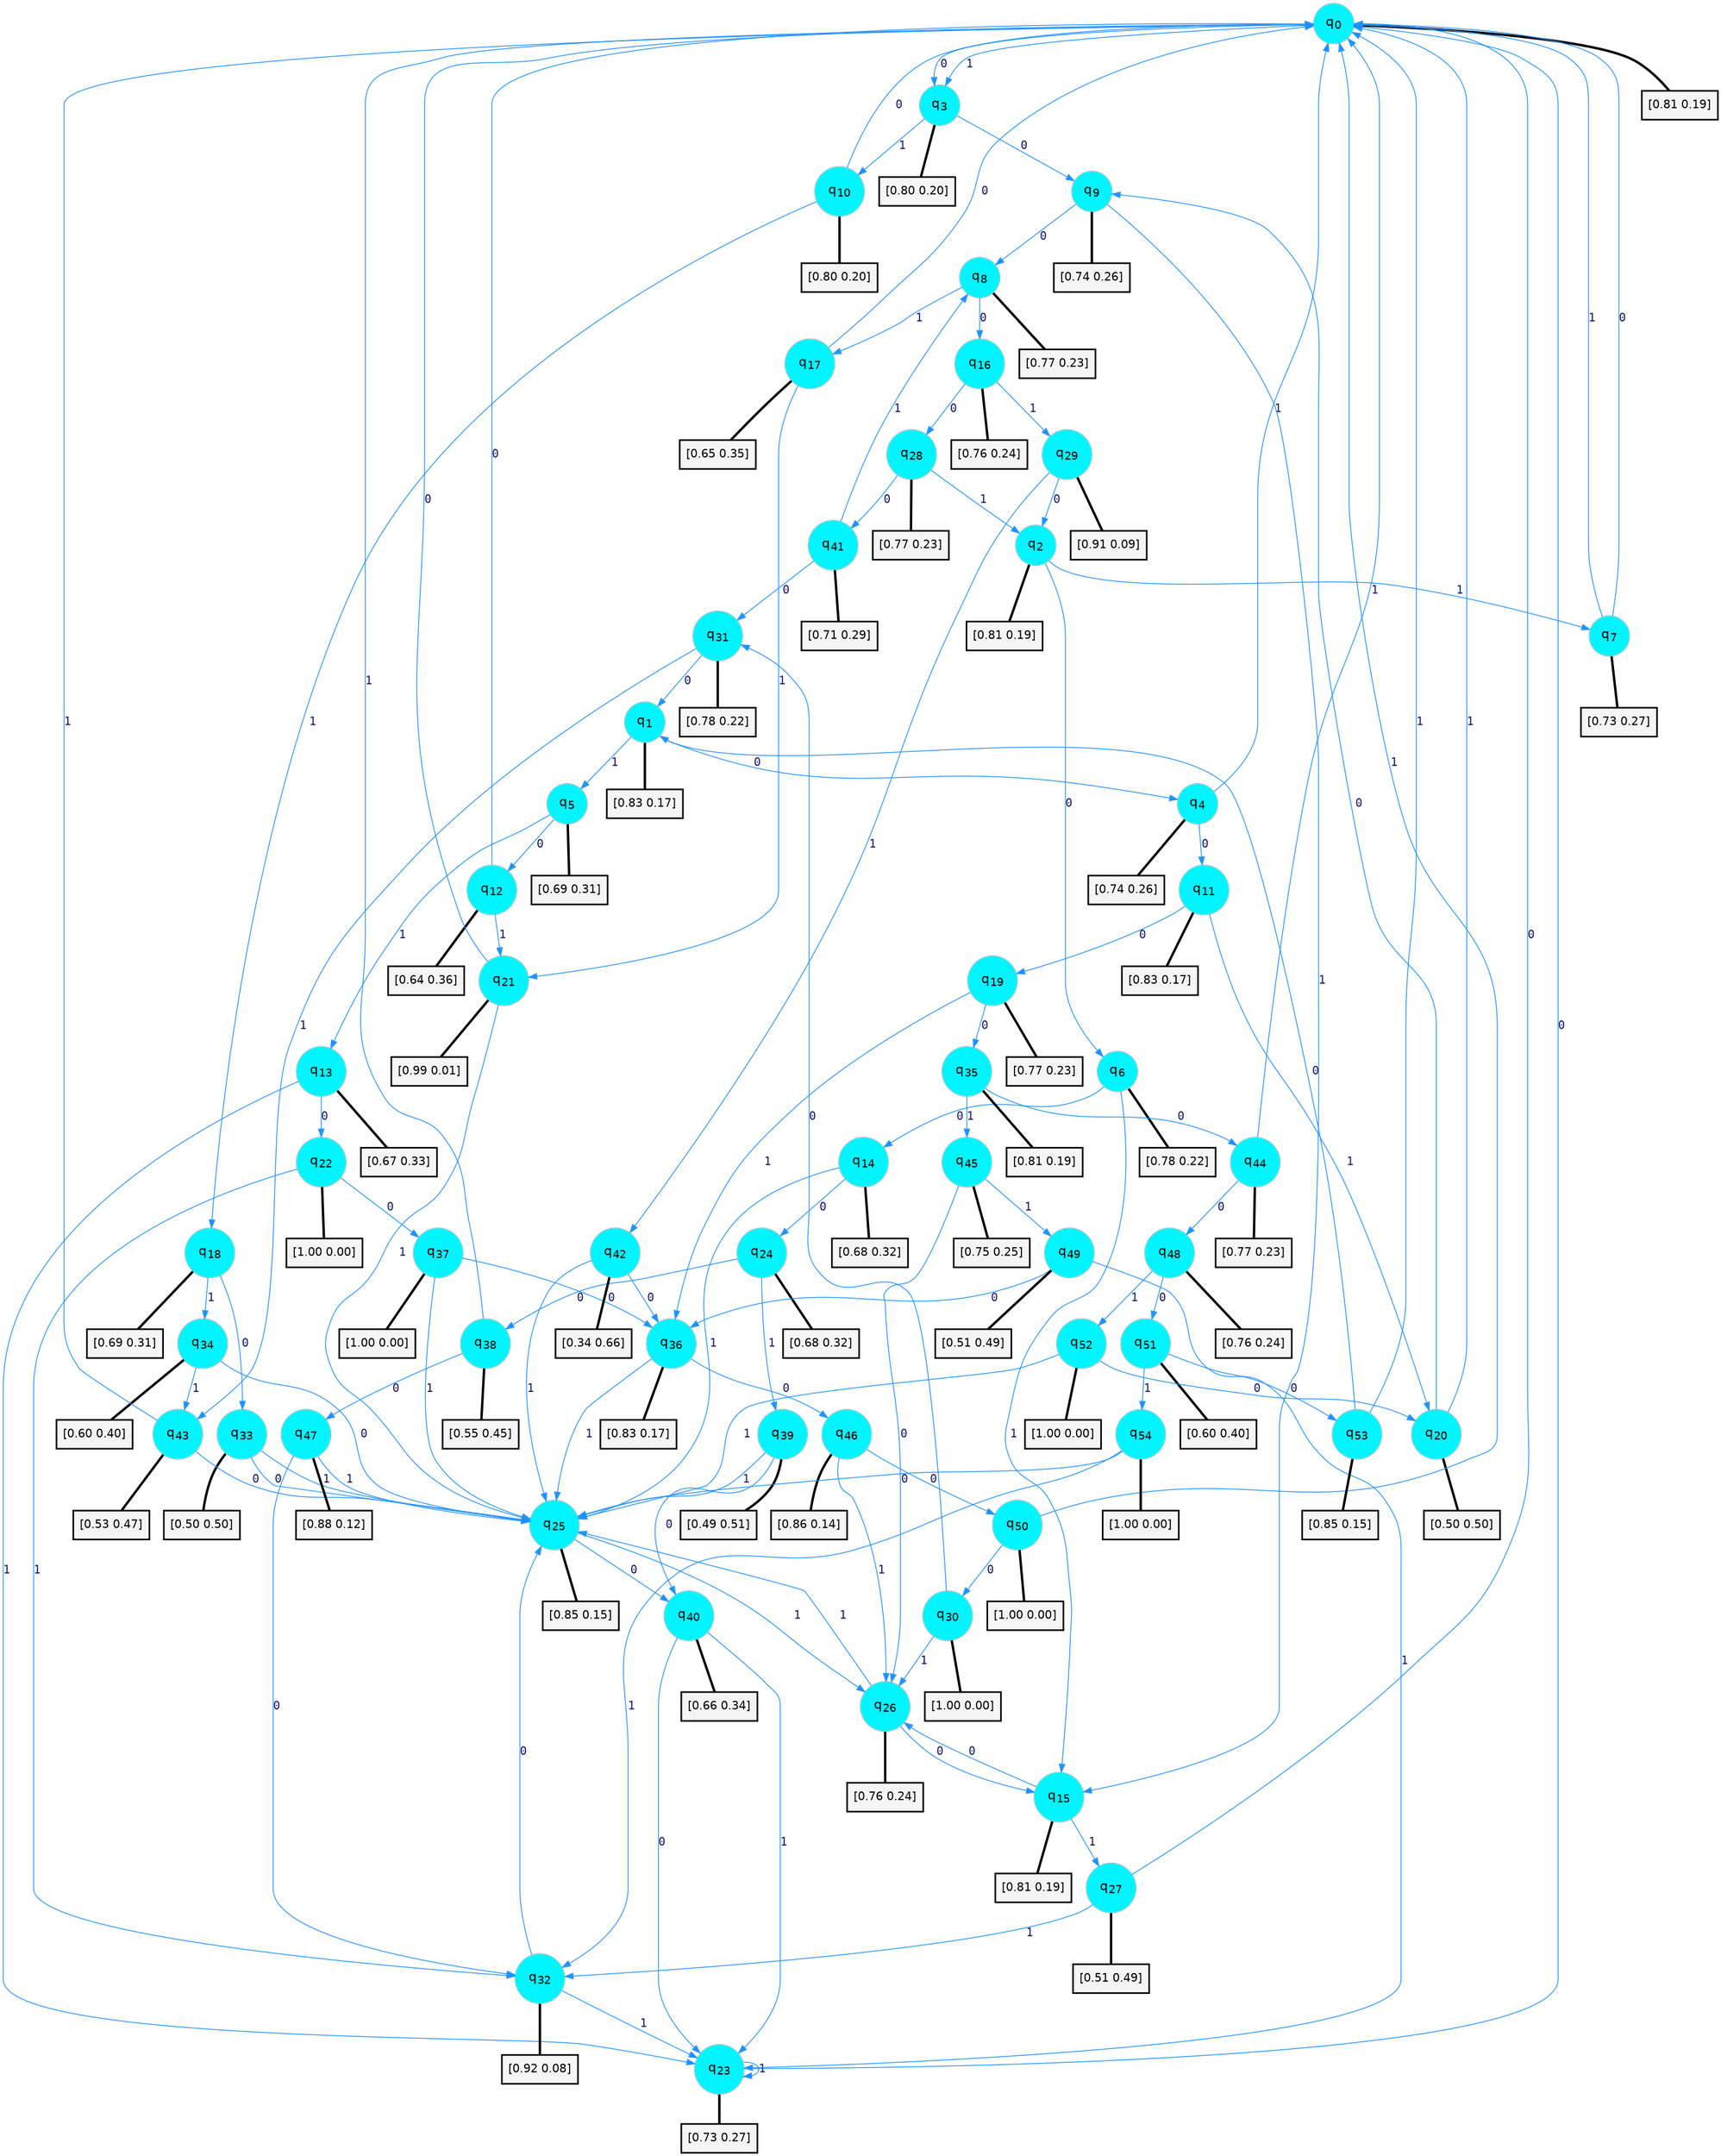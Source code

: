 digraph G {
graph [
bgcolor=transparent, dpi=300, rankdir=TD, size="40,25"];
node [
color=gray, fillcolor=turquoise1, fontcolor=black, fontname=Helvetica, fontsize=16, fontweight=bold, shape=circle, style=filled];
edge [
arrowsize=1, color=dodgerblue1, fontcolor=midnightblue, fontname=courier, fontweight=bold, penwidth=1, style=solid, weight=20];
0[label=<q<SUB>0</SUB>>];
1[label=<q<SUB>1</SUB>>];
2[label=<q<SUB>2</SUB>>];
3[label=<q<SUB>3</SUB>>];
4[label=<q<SUB>4</SUB>>];
5[label=<q<SUB>5</SUB>>];
6[label=<q<SUB>6</SUB>>];
7[label=<q<SUB>7</SUB>>];
8[label=<q<SUB>8</SUB>>];
9[label=<q<SUB>9</SUB>>];
10[label=<q<SUB>10</SUB>>];
11[label=<q<SUB>11</SUB>>];
12[label=<q<SUB>12</SUB>>];
13[label=<q<SUB>13</SUB>>];
14[label=<q<SUB>14</SUB>>];
15[label=<q<SUB>15</SUB>>];
16[label=<q<SUB>16</SUB>>];
17[label=<q<SUB>17</SUB>>];
18[label=<q<SUB>18</SUB>>];
19[label=<q<SUB>19</SUB>>];
20[label=<q<SUB>20</SUB>>];
21[label=<q<SUB>21</SUB>>];
22[label=<q<SUB>22</SUB>>];
23[label=<q<SUB>23</SUB>>];
24[label=<q<SUB>24</SUB>>];
25[label=<q<SUB>25</SUB>>];
26[label=<q<SUB>26</SUB>>];
27[label=<q<SUB>27</SUB>>];
28[label=<q<SUB>28</SUB>>];
29[label=<q<SUB>29</SUB>>];
30[label=<q<SUB>30</SUB>>];
31[label=<q<SUB>31</SUB>>];
32[label=<q<SUB>32</SUB>>];
33[label=<q<SUB>33</SUB>>];
34[label=<q<SUB>34</SUB>>];
35[label=<q<SUB>35</SUB>>];
36[label=<q<SUB>36</SUB>>];
37[label=<q<SUB>37</SUB>>];
38[label=<q<SUB>38</SUB>>];
39[label=<q<SUB>39</SUB>>];
40[label=<q<SUB>40</SUB>>];
41[label=<q<SUB>41</SUB>>];
42[label=<q<SUB>42</SUB>>];
43[label=<q<SUB>43</SUB>>];
44[label=<q<SUB>44</SUB>>];
45[label=<q<SUB>45</SUB>>];
46[label=<q<SUB>46</SUB>>];
47[label=<q<SUB>47</SUB>>];
48[label=<q<SUB>48</SUB>>];
49[label=<q<SUB>49</SUB>>];
50[label=<q<SUB>50</SUB>>];
51[label=<q<SUB>51</SUB>>];
52[label=<q<SUB>52</SUB>>];
53[label=<q<SUB>53</SUB>>];
54[label=<q<SUB>54</SUB>>];
55[label="[0.81 0.19]", shape=box,fontcolor=black, fontname=Helvetica, fontsize=14, penwidth=2, fillcolor=whitesmoke,color=black];
56[label="[0.83 0.17]", shape=box,fontcolor=black, fontname=Helvetica, fontsize=14, penwidth=2, fillcolor=whitesmoke,color=black];
57[label="[0.81 0.19]", shape=box,fontcolor=black, fontname=Helvetica, fontsize=14, penwidth=2, fillcolor=whitesmoke,color=black];
58[label="[0.80 0.20]", shape=box,fontcolor=black, fontname=Helvetica, fontsize=14, penwidth=2, fillcolor=whitesmoke,color=black];
59[label="[0.74 0.26]", shape=box,fontcolor=black, fontname=Helvetica, fontsize=14, penwidth=2, fillcolor=whitesmoke,color=black];
60[label="[0.69 0.31]", shape=box,fontcolor=black, fontname=Helvetica, fontsize=14, penwidth=2, fillcolor=whitesmoke,color=black];
61[label="[0.78 0.22]", shape=box,fontcolor=black, fontname=Helvetica, fontsize=14, penwidth=2, fillcolor=whitesmoke,color=black];
62[label="[0.73 0.27]", shape=box,fontcolor=black, fontname=Helvetica, fontsize=14, penwidth=2, fillcolor=whitesmoke,color=black];
63[label="[0.77 0.23]", shape=box,fontcolor=black, fontname=Helvetica, fontsize=14, penwidth=2, fillcolor=whitesmoke,color=black];
64[label="[0.74 0.26]", shape=box,fontcolor=black, fontname=Helvetica, fontsize=14, penwidth=2, fillcolor=whitesmoke,color=black];
65[label="[0.80 0.20]", shape=box,fontcolor=black, fontname=Helvetica, fontsize=14, penwidth=2, fillcolor=whitesmoke,color=black];
66[label="[0.83 0.17]", shape=box,fontcolor=black, fontname=Helvetica, fontsize=14, penwidth=2, fillcolor=whitesmoke,color=black];
67[label="[0.64 0.36]", shape=box,fontcolor=black, fontname=Helvetica, fontsize=14, penwidth=2, fillcolor=whitesmoke,color=black];
68[label="[0.67 0.33]", shape=box,fontcolor=black, fontname=Helvetica, fontsize=14, penwidth=2, fillcolor=whitesmoke,color=black];
69[label="[0.68 0.32]", shape=box,fontcolor=black, fontname=Helvetica, fontsize=14, penwidth=2, fillcolor=whitesmoke,color=black];
70[label="[0.81 0.19]", shape=box,fontcolor=black, fontname=Helvetica, fontsize=14, penwidth=2, fillcolor=whitesmoke,color=black];
71[label="[0.76 0.24]", shape=box,fontcolor=black, fontname=Helvetica, fontsize=14, penwidth=2, fillcolor=whitesmoke,color=black];
72[label="[0.65 0.35]", shape=box,fontcolor=black, fontname=Helvetica, fontsize=14, penwidth=2, fillcolor=whitesmoke,color=black];
73[label="[0.69 0.31]", shape=box,fontcolor=black, fontname=Helvetica, fontsize=14, penwidth=2, fillcolor=whitesmoke,color=black];
74[label="[0.77 0.23]", shape=box,fontcolor=black, fontname=Helvetica, fontsize=14, penwidth=2, fillcolor=whitesmoke,color=black];
75[label="[0.50 0.50]", shape=box,fontcolor=black, fontname=Helvetica, fontsize=14, penwidth=2, fillcolor=whitesmoke,color=black];
76[label="[0.99 0.01]", shape=box,fontcolor=black, fontname=Helvetica, fontsize=14, penwidth=2, fillcolor=whitesmoke,color=black];
77[label="[1.00 0.00]", shape=box,fontcolor=black, fontname=Helvetica, fontsize=14, penwidth=2, fillcolor=whitesmoke,color=black];
78[label="[0.73 0.27]", shape=box,fontcolor=black, fontname=Helvetica, fontsize=14, penwidth=2, fillcolor=whitesmoke,color=black];
79[label="[0.68 0.32]", shape=box,fontcolor=black, fontname=Helvetica, fontsize=14, penwidth=2, fillcolor=whitesmoke,color=black];
80[label="[0.85 0.15]", shape=box,fontcolor=black, fontname=Helvetica, fontsize=14, penwidth=2, fillcolor=whitesmoke,color=black];
81[label="[0.76 0.24]", shape=box,fontcolor=black, fontname=Helvetica, fontsize=14, penwidth=2, fillcolor=whitesmoke,color=black];
82[label="[0.51 0.49]", shape=box,fontcolor=black, fontname=Helvetica, fontsize=14, penwidth=2, fillcolor=whitesmoke,color=black];
83[label="[0.77 0.23]", shape=box,fontcolor=black, fontname=Helvetica, fontsize=14, penwidth=2, fillcolor=whitesmoke,color=black];
84[label="[0.91 0.09]", shape=box,fontcolor=black, fontname=Helvetica, fontsize=14, penwidth=2, fillcolor=whitesmoke,color=black];
85[label="[1.00 0.00]", shape=box,fontcolor=black, fontname=Helvetica, fontsize=14, penwidth=2, fillcolor=whitesmoke,color=black];
86[label="[0.78 0.22]", shape=box,fontcolor=black, fontname=Helvetica, fontsize=14, penwidth=2, fillcolor=whitesmoke,color=black];
87[label="[0.92 0.08]", shape=box,fontcolor=black, fontname=Helvetica, fontsize=14, penwidth=2, fillcolor=whitesmoke,color=black];
88[label="[0.50 0.50]", shape=box,fontcolor=black, fontname=Helvetica, fontsize=14, penwidth=2, fillcolor=whitesmoke,color=black];
89[label="[0.60 0.40]", shape=box,fontcolor=black, fontname=Helvetica, fontsize=14, penwidth=2, fillcolor=whitesmoke,color=black];
90[label="[0.81 0.19]", shape=box,fontcolor=black, fontname=Helvetica, fontsize=14, penwidth=2, fillcolor=whitesmoke,color=black];
91[label="[0.83 0.17]", shape=box,fontcolor=black, fontname=Helvetica, fontsize=14, penwidth=2, fillcolor=whitesmoke,color=black];
92[label="[1.00 0.00]", shape=box,fontcolor=black, fontname=Helvetica, fontsize=14, penwidth=2, fillcolor=whitesmoke,color=black];
93[label="[0.55 0.45]", shape=box,fontcolor=black, fontname=Helvetica, fontsize=14, penwidth=2, fillcolor=whitesmoke,color=black];
94[label="[0.49 0.51]", shape=box,fontcolor=black, fontname=Helvetica, fontsize=14, penwidth=2, fillcolor=whitesmoke,color=black];
95[label="[0.66 0.34]", shape=box,fontcolor=black, fontname=Helvetica, fontsize=14, penwidth=2, fillcolor=whitesmoke,color=black];
96[label="[0.71 0.29]", shape=box,fontcolor=black, fontname=Helvetica, fontsize=14, penwidth=2, fillcolor=whitesmoke,color=black];
97[label="[0.34 0.66]", shape=box,fontcolor=black, fontname=Helvetica, fontsize=14, penwidth=2, fillcolor=whitesmoke,color=black];
98[label="[0.53 0.47]", shape=box,fontcolor=black, fontname=Helvetica, fontsize=14, penwidth=2, fillcolor=whitesmoke,color=black];
99[label="[0.77 0.23]", shape=box,fontcolor=black, fontname=Helvetica, fontsize=14, penwidth=2, fillcolor=whitesmoke,color=black];
100[label="[0.75 0.25]", shape=box,fontcolor=black, fontname=Helvetica, fontsize=14, penwidth=2, fillcolor=whitesmoke,color=black];
101[label="[0.86 0.14]", shape=box,fontcolor=black, fontname=Helvetica, fontsize=14, penwidth=2, fillcolor=whitesmoke,color=black];
102[label="[0.88 0.12]", shape=box,fontcolor=black, fontname=Helvetica, fontsize=14, penwidth=2, fillcolor=whitesmoke,color=black];
103[label="[0.76 0.24]", shape=box,fontcolor=black, fontname=Helvetica, fontsize=14, penwidth=2, fillcolor=whitesmoke,color=black];
104[label="[0.51 0.49]", shape=box,fontcolor=black, fontname=Helvetica, fontsize=14, penwidth=2, fillcolor=whitesmoke,color=black];
105[label="[1.00 0.00]", shape=box,fontcolor=black, fontname=Helvetica, fontsize=14, penwidth=2, fillcolor=whitesmoke,color=black];
106[label="[0.60 0.40]", shape=box,fontcolor=black, fontname=Helvetica, fontsize=14, penwidth=2, fillcolor=whitesmoke,color=black];
107[label="[1.00 0.00]", shape=box,fontcolor=black, fontname=Helvetica, fontsize=14, penwidth=2, fillcolor=whitesmoke,color=black];
108[label="[0.85 0.15]", shape=box,fontcolor=black, fontname=Helvetica, fontsize=14, penwidth=2, fillcolor=whitesmoke,color=black];
109[label="[1.00 0.00]", shape=box,fontcolor=black, fontname=Helvetica, fontsize=14, penwidth=2, fillcolor=whitesmoke,color=black];
0->3 [label=0];
0->3 [label=1];
0->55 [arrowhead=none, penwidth=3,color=black];
1->4 [label=0];
1->5 [label=1];
1->56 [arrowhead=none, penwidth=3,color=black];
2->6 [label=0];
2->7 [label=1];
2->57 [arrowhead=none, penwidth=3,color=black];
3->9 [label=0];
3->10 [label=1];
3->58 [arrowhead=none, penwidth=3,color=black];
4->11 [label=0];
4->0 [label=1];
4->59 [arrowhead=none, penwidth=3,color=black];
5->12 [label=0];
5->13 [label=1];
5->60 [arrowhead=none, penwidth=3,color=black];
6->14 [label=0];
6->15 [label=1];
6->61 [arrowhead=none, penwidth=3,color=black];
7->0 [label=0];
7->0 [label=1];
7->62 [arrowhead=none, penwidth=3,color=black];
8->16 [label=0];
8->17 [label=1];
8->63 [arrowhead=none, penwidth=3,color=black];
9->8 [label=0];
9->15 [label=1];
9->64 [arrowhead=none, penwidth=3,color=black];
10->0 [label=0];
10->18 [label=1];
10->65 [arrowhead=none, penwidth=3,color=black];
11->19 [label=0];
11->20 [label=1];
11->66 [arrowhead=none, penwidth=3,color=black];
12->0 [label=0];
12->21 [label=1];
12->67 [arrowhead=none, penwidth=3,color=black];
13->22 [label=0];
13->23 [label=1];
13->68 [arrowhead=none, penwidth=3,color=black];
14->24 [label=0];
14->25 [label=1];
14->69 [arrowhead=none, penwidth=3,color=black];
15->26 [label=0];
15->27 [label=1];
15->70 [arrowhead=none, penwidth=3,color=black];
16->28 [label=0];
16->29 [label=1];
16->71 [arrowhead=none, penwidth=3,color=black];
17->0 [label=0];
17->21 [label=1];
17->72 [arrowhead=none, penwidth=3,color=black];
18->33 [label=0];
18->34 [label=1];
18->73 [arrowhead=none, penwidth=3,color=black];
19->35 [label=0];
19->36 [label=1];
19->74 [arrowhead=none, penwidth=3,color=black];
20->9 [label=0];
20->0 [label=1];
20->75 [arrowhead=none, penwidth=3,color=black];
21->0 [label=0];
21->25 [label=1];
21->76 [arrowhead=none, penwidth=3,color=black];
22->37 [label=0];
22->32 [label=1];
22->77 [arrowhead=none, penwidth=3,color=black];
23->0 [label=0];
23->23 [label=1];
23->78 [arrowhead=none, penwidth=3,color=black];
24->38 [label=0];
24->39 [label=1];
24->79 [arrowhead=none, penwidth=3,color=black];
25->40 [label=0];
25->26 [label=1];
25->80 [arrowhead=none, penwidth=3,color=black];
26->15 [label=0];
26->25 [label=1];
26->81 [arrowhead=none, penwidth=3,color=black];
27->0 [label=0];
27->32 [label=1];
27->82 [arrowhead=none, penwidth=3,color=black];
28->41 [label=0];
28->2 [label=1];
28->83 [arrowhead=none, penwidth=3,color=black];
29->2 [label=0];
29->42 [label=1];
29->84 [arrowhead=none, penwidth=3,color=black];
30->31 [label=0];
30->26 [label=1];
30->85 [arrowhead=none, penwidth=3,color=black];
31->1 [label=0];
31->43 [label=1];
31->86 [arrowhead=none, penwidth=3,color=black];
32->25 [label=0];
32->23 [label=1];
32->87 [arrowhead=none, penwidth=3,color=black];
33->25 [label=0];
33->25 [label=1];
33->88 [arrowhead=none, penwidth=3,color=black];
34->25 [label=0];
34->43 [label=1];
34->89 [arrowhead=none, penwidth=3,color=black];
35->44 [label=0];
35->45 [label=1];
35->90 [arrowhead=none, penwidth=3,color=black];
36->46 [label=0];
36->25 [label=1];
36->91 [arrowhead=none, penwidth=3,color=black];
37->36 [label=0];
37->25 [label=1];
37->92 [arrowhead=none, penwidth=3,color=black];
38->47 [label=0];
38->0 [label=1];
38->93 [arrowhead=none, penwidth=3,color=black];
39->40 [label=0];
39->25 [label=1];
39->94 [arrowhead=none, penwidth=3,color=black];
40->23 [label=0];
40->23 [label=1];
40->95 [arrowhead=none, penwidth=3,color=black];
41->31 [label=0];
41->8 [label=1];
41->96 [arrowhead=none, penwidth=3,color=black];
42->36 [label=0];
42->25 [label=1];
42->97 [arrowhead=none, penwidth=3,color=black];
43->25 [label=0];
43->0 [label=1];
43->98 [arrowhead=none, penwidth=3,color=black];
44->48 [label=0];
44->0 [label=1];
44->99 [arrowhead=none, penwidth=3,color=black];
45->26 [label=0];
45->49 [label=1];
45->100 [arrowhead=none, penwidth=3,color=black];
46->50 [label=0];
46->26 [label=1];
46->101 [arrowhead=none, penwidth=3,color=black];
47->32 [label=0];
47->25 [label=1];
47->102 [arrowhead=none, penwidth=3,color=black];
48->51 [label=0];
48->52 [label=1];
48->103 [arrowhead=none, penwidth=3,color=black];
49->36 [label=0];
49->23 [label=1];
49->104 [arrowhead=none, penwidth=3,color=black];
50->30 [label=0];
50->0 [label=1];
50->105 [arrowhead=none, penwidth=3,color=black];
51->53 [label=0];
51->54 [label=1];
51->106 [arrowhead=none, penwidth=3,color=black];
52->20 [label=0];
52->25 [label=1];
52->107 [arrowhead=none, penwidth=3,color=black];
53->1 [label=0];
53->0 [label=1];
53->108 [arrowhead=none, penwidth=3,color=black];
54->25 [label=0];
54->32 [label=1];
54->109 [arrowhead=none, penwidth=3,color=black];
}
